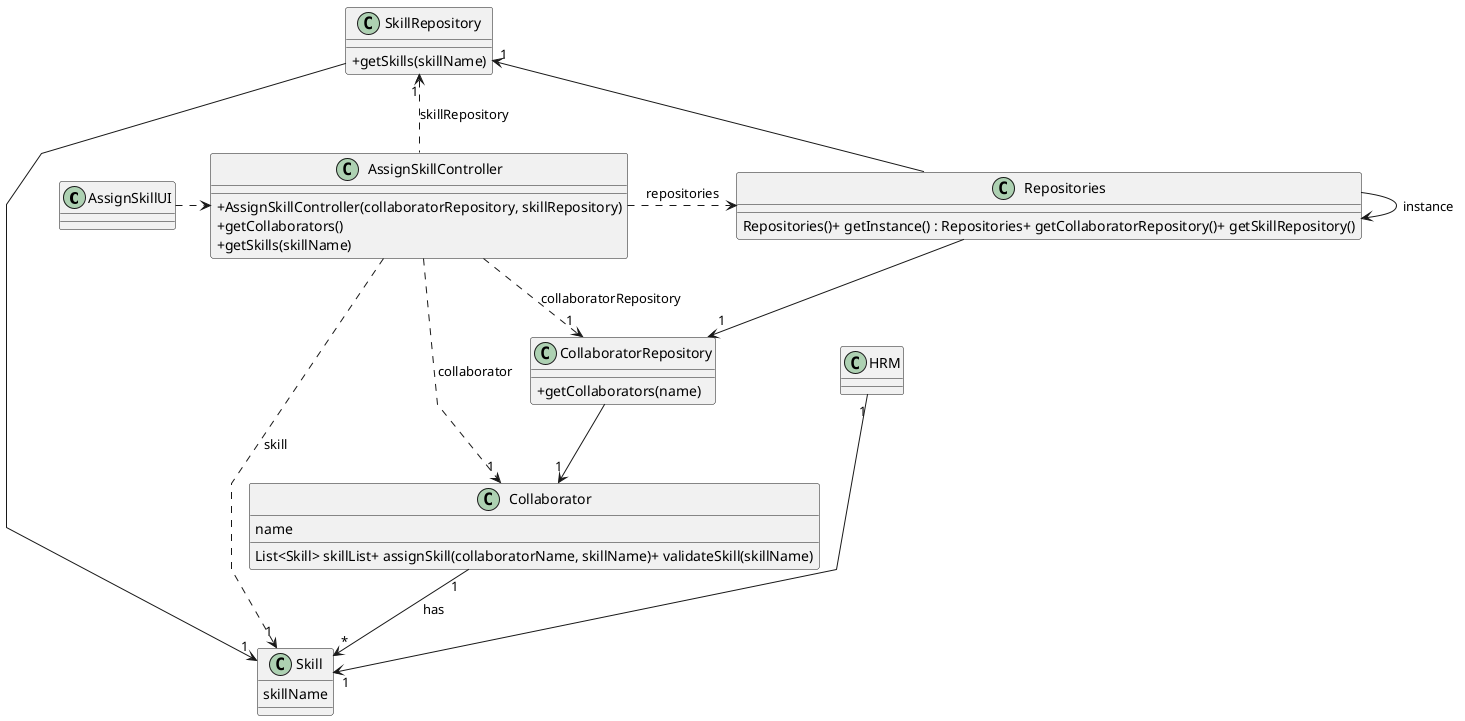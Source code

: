 @startuml
'skinparam monochrome true
skinparam packageStyle rectangle
skinparam shadowing false
skinparam linetype polyline
'skinparam linetype orto

skinparam classAttributeIconSize 0

'left to right direction

class AssignSkillUI{
}


class AssignSkillController{
    + AssignSkillController(collaboratorRepository, skillRepository)
    + getCollaborators()
    + getSkills(skillName)
 }

class Repositories {

Repositories()+ getInstance() : Repositories+ getCollaboratorRepository()+ getSkillRepository()
}

class CollaboratorRepository {
    + getCollaborators(name)
}

class SkillRepository {
    + getSkills(skillName)
}

class Skill{

skillName
}

class Collaborator{

name
List<Skill> skillList+ assignSkill(collaboratorName, skillName)+ validateSkill(skillName)
}

AssignSkillUI .> AssignSkillController
AssignSkillController .> Repositories : repositories
Repositories --> "1" SkillRepository
Repositories --> "1" CollaboratorRepository
Repositories -> Repositories : instance

SkillRepository --> "1" Skill
CollaboratorRepository --> "1" Collaborator

AssignSkillController ..> "1" Collaborator : collaborator
AssignSkillController ..> "1" Skill : skill
Collaborator "1" --> "*" Skill : has
AssignSkillController ..> "1" CollaboratorRepository : collaboratorRepository
AssignSkillController .u.> "1" SkillRepository : skillRepository
HRM "1" ---> "1" Skill

@enduml

